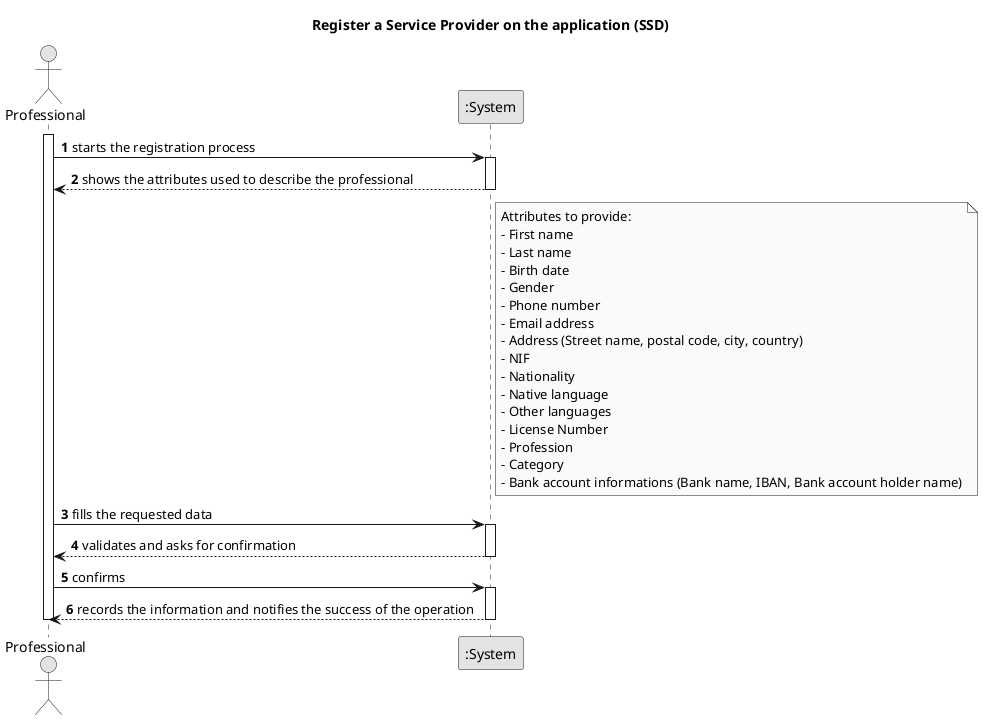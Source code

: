 @startuml
'https://plantuml.com/sequence-diagram

skinparam monochrome true
skinparam packageStyle rectangle
skinparam shadowing false

title Register a Service Provider on the application (SSD)

autonumber

actor Professional
participant ":System" as System

activate Professional
    Professional -> System : starts the registration process
    activate System
        System --> Professional : shows the attributes used to describe the professional
        note right of System
                             Attributes to provide:
                             - First name
                             - Last name
                             - Birth date
                             - Gender
                             - Phone number
                             - Email address
                             - Address (Street name, postal code, city, country)
                             - NIF
                             - Nationality
                             - Native language
                             - Other languages
                             - License Number
                             - Profession
                             - Category
                             - Bank account informations (Bank name, IBAN, Bank account holder name)
        end note
    deactivate System

    Professional -> System : fills the requested data
    activate System
        System --> Professional : validates and asks for confirmation
    deactivate System

    Professional -> System : confirms
    activate System
        System --> Professional : records the information and notifies the success of the operation
    deactivate System
deactivate Professional
@enduml